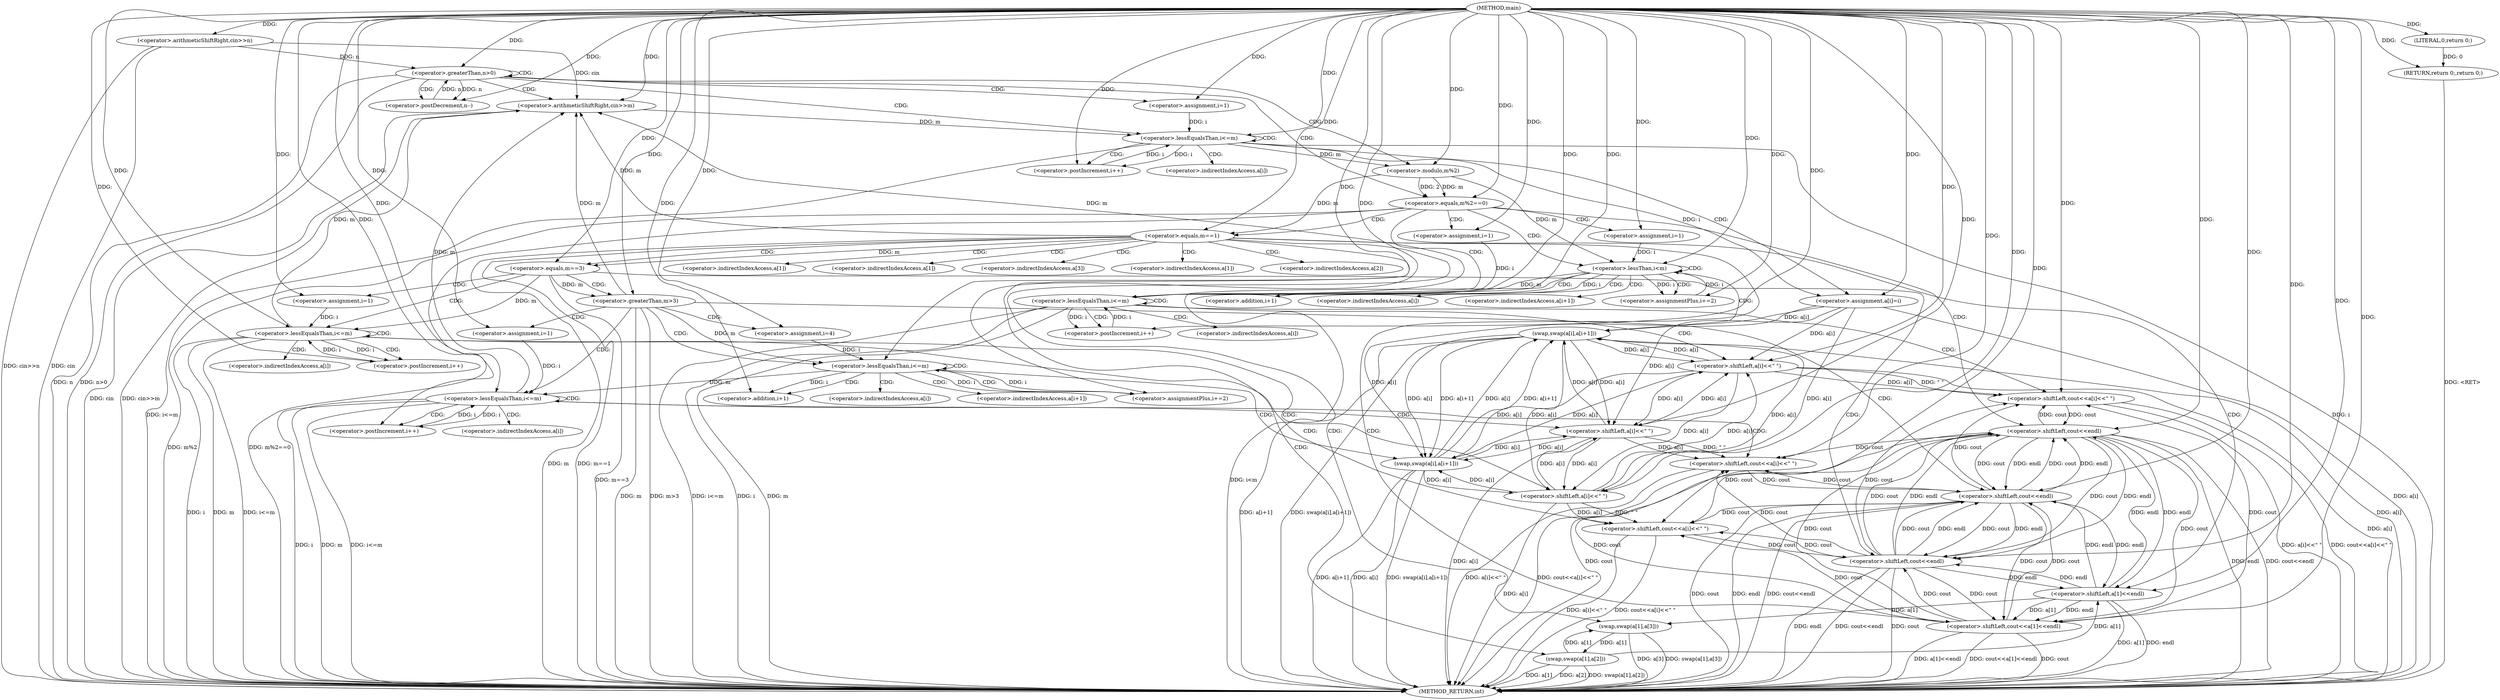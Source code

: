 digraph "main" {  
"1000116" [label = "(METHOD,main)" ]
"1000301" [label = "(METHOD_RETURN,int)" ]
"1000120" [label = "(<operator>.arithmeticShiftRight,cin>>n)" ]
"1000299" [label = "(RETURN,return 0;,return 0;)" ]
"1000124" [label = "(<operator>.greaterThan,n>0)" ]
"1000300" [label = "(LITERAL,0,return 0;)" ]
"1000128" [label = "(<operator>.arithmeticShiftRight,cin>>m)" ]
"1000297" [label = "(<operator>.postDecrement,n--)" ]
"1000133" [label = "(<operator>.assignment,i=1)" ]
"1000136" [label = "(<operator>.lessEqualsThan,i<=m)" ]
"1000139" [label = "(<operator>.postIncrement,i++)" ]
"1000148" [label = "(<operator>.equals,m%2==0)" ]
"1000142" [label = "(<operator>.assignment,a[i]=i)" ]
"1000192" [label = "(<operator>.shiftLeft,cout<<endl)" ]
"1000149" [label = "(<operator>.modulo,m%2)" ]
"1000156" [label = "(<operator>.assignment,i=1)" ]
"1000159" [label = "(<operator>.lessThan,i<m)" ]
"1000162" [label = "(<operator>.assignmentPlus,i+=2)" ]
"1000177" [label = "(<operator>.assignment,i=1)" ]
"1000180" [label = "(<operator>.lessEqualsThan,i<=m)" ]
"1000183" [label = "(<operator>.postIncrement,i++)" ]
"1000185" [label = "(<operator>.shiftLeft,cout<<a[i]<<\" \")" ]
"1000166" [label = "(swap,swap(a[i],a[i+1]))" ]
"1000198" [label = "(<operator>.equals,m==1)" ]
"1000201" [label = "(<operator>.shiftLeft,cout<<a[1]<<endl)" ]
"1000187" [label = "(<operator>.shiftLeft,a[i]<<\" \")" ]
"1000203" [label = "(<operator>.shiftLeft,a[1]<<endl)" ]
"1000210" [label = "(swap,swap(a[1],a[3]))" ]
"1000217" [label = "(swap,swap(a[1],a[2]))" ]
"1000172" [label = "(<operator>.addition,i+1)" ]
"1000225" [label = "(<operator>.equals,m==3)" ]
"1000246" [label = "(<operator>.shiftLeft,cout<<endl)" ]
"1000231" [label = "(<operator>.assignment,i=1)" ]
"1000234" [label = "(<operator>.lessEqualsThan,i<=m)" ]
"1000237" [label = "(<operator>.postIncrement,i++)" ]
"1000239" [label = "(<operator>.shiftLeft,cout<<a[i]<<\" \")" ]
"1000251" [label = "(<operator>.greaterThan,m>3)" ]
"1000294" [label = "(<operator>.shiftLeft,cout<<endl)" ]
"1000241" [label = "(<operator>.shiftLeft,a[i]<<\" \")" ]
"1000257" [label = "(<operator>.assignment,i=4)" ]
"1000260" [label = "(<operator>.lessEqualsThan,i<=m)" ]
"1000263" [label = "(<operator>.assignmentPlus,i+=2)" ]
"1000278" [label = "(<operator>.assignment,i=1)" ]
"1000281" [label = "(<operator>.lessEqualsThan,i<=m)" ]
"1000284" [label = "(<operator>.postIncrement,i++)" ]
"1000267" [label = "(swap,swap(a[i],a[i+1]))" ]
"1000287" [label = "(<operator>.shiftLeft,cout<<a[i]<<\" \")" ]
"1000289" [label = "(<operator>.shiftLeft,a[i]<<\" \")" ]
"1000273" [label = "(<operator>.addition,i+1)" ]
"1000143" [label = "(<operator>.indirectIndexAccess,a[i])" ]
"1000167" [label = "(<operator>.indirectIndexAccess,a[i])" ]
"1000170" [label = "(<operator>.indirectIndexAccess,a[i+1])" ]
"1000188" [label = "(<operator>.indirectIndexAccess,a[i])" ]
"1000204" [label = "(<operator>.indirectIndexAccess,a[1])" ]
"1000211" [label = "(<operator>.indirectIndexAccess,a[1])" ]
"1000214" [label = "(<operator>.indirectIndexAccess,a[3])" ]
"1000218" [label = "(<operator>.indirectIndexAccess,a[1])" ]
"1000221" [label = "(<operator>.indirectIndexAccess,a[2])" ]
"1000242" [label = "(<operator>.indirectIndexAccess,a[i])" ]
"1000268" [label = "(<operator>.indirectIndexAccess,a[i])" ]
"1000271" [label = "(<operator>.indirectIndexAccess,a[i+1])" ]
"1000290" [label = "(<operator>.indirectIndexAccess,a[i])" ]
  "1000299" -> "1000301"  [ label = "DDG: <RET>"] 
  "1000120" -> "1000301"  [ label = "DDG: cin"] 
  "1000120" -> "1000301"  [ label = "DDG: cin>>n"] 
  "1000124" -> "1000301"  [ label = "DDG: n"] 
  "1000124" -> "1000301"  [ label = "DDG: n>0"] 
  "1000128" -> "1000301"  [ label = "DDG: cin"] 
  "1000128" -> "1000301"  [ label = "DDG: cin>>m"] 
  "1000136" -> "1000301"  [ label = "DDG: i"] 
  "1000136" -> "1000301"  [ label = "DDG: i<=m"] 
  "1000148" -> "1000301"  [ label = "DDG: m%2"] 
  "1000148" -> "1000301"  [ label = "DDG: m%2==0"] 
  "1000198" -> "1000301"  [ label = "DDG: m"] 
  "1000198" -> "1000301"  [ label = "DDG: m==1"] 
  "1000210" -> "1000301"  [ label = "DDG: a[3]"] 
  "1000210" -> "1000301"  [ label = "DDG: swap(a[1],a[3])"] 
  "1000217" -> "1000301"  [ label = "DDG: a[1]"] 
  "1000217" -> "1000301"  [ label = "DDG: a[2]"] 
  "1000217" -> "1000301"  [ label = "DDG: swap(a[1],a[2])"] 
  "1000225" -> "1000301"  [ label = "DDG: m==3"] 
  "1000251" -> "1000301"  [ label = "DDG: m"] 
  "1000251" -> "1000301"  [ label = "DDG: m>3"] 
  "1000281" -> "1000301"  [ label = "DDG: i"] 
  "1000281" -> "1000301"  [ label = "DDG: m"] 
  "1000281" -> "1000301"  [ label = "DDG: i<=m"] 
  "1000294" -> "1000301"  [ label = "DDG: cout"] 
  "1000294" -> "1000301"  [ label = "DDG: endl"] 
  "1000294" -> "1000301"  [ label = "DDG: cout<<endl"] 
  "1000289" -> "1000301"  [ label = "DDG: a[i]"] 
  "1000287" -> "1000301"  [ label = "DDG: a[i]<<\" \""] 
  "1000287" -> "1000301"  [ label = "DDG: cout<<a[i]<<\" \""] 
  "1000267" -> "1000301"  [ label = "DDG: a[i]"] 
  "1000267" -> "1000301"  [ label = "DDG: a[i+1]"] 
  "1000267" -> "1000301"  [ label = "DDG: swap(a[i],a[i+1])"] 
  "1000234" -> "1000301"  [ label = "DDG: i"] 
  "1000234" -> "1000301"  [ label = "DDG: m"] 
  "1000234" -> "1000301"  [ label = "DDG: i<=m"] 
  "1000246" -> "1000301"  [ label = "DDG: cout"] 
  "1000246" -> "1000301"  [ label = "DDG: endl"] 
  "1000246" -> "1000301"  [ label = "DDG: cout<<endl"] 
  "1000241" -> "1000301"  [ label = "DDG: a[i]"] 
  "1000239" -> "1000301"  [ label = "DDG: a[i]<<\" \""] 
  "1000239" -> "1000301"  [ label = "DDG: cout<<a[i]<<\" \""] 
  "1000201" -> "1000301"  [ label = "DDG: cout"] 
  "1000203" -> "1000301"  [ label = "DDG: a[1]"] 
  "1000203" -> "1000301"  [ label = "DDG: endl"] 
  "1000201" -> "1000301"  [ label = "DDG: a[1]<<endl"] 
  "1000201" -> "1000301"  [ label = "DDG: cout<<a[1]<<endl"] 
  "1000159" -> "1000301"  [ label = "DDG: i<m"] 
  "1000180" -> "1000301"  [ label = "DDG: i"] 
  "1000180" -> "1000301"  [ label = "DDG: m"] 
  "1000180" -> "1000301"  [ label = "DDG: i<=m"] 
  "1000192" -> "1000301"  [ label = "DDG: cout"] 
  "1000192" -> "1000301"  [ label = "DDG: endl"] 
  "1000192" -> "1000301"  [ label = "DDG: cout<<endl"] 
  "1000187" -> "1000301"  [ label = "DDG: a[i]"] 
  "1000185" -> "1000301"  [ label = "DDG: a[i]<<\" \""] 
  "1000185" -> "1000301"  [ label = "DDG: cout<<a[i]<<\" \""] 
  "1000166" -> "1000301"  [ label = "DDG: a[i]"] 
  "1000166" -> "1000301"  [ label = "DDG: a[i+1]"] 
  "1000166" -> "1000301"  [ label = "DDG: swap(a[i],a[i+1])"] 
  "1000142" -> "1000301"  [ label = "DDG: a[i]"] 
  "1000300" -> "1000299"  [ label = "DDG: 0"] 
  "1000116" -> "1000299"  [ label = "DDG: "] 
  "1000116" -> "1000120"  [ label = "DDG: "] 
  "1000116" -> "1000300"  [ label = "DDG: "] 
  "1000120" -> "1000124"  [ label = "DDG: n"] 
  "1000297" -> "1000124"  [ label = "DDG: n"] 
  "1000116" -> "1000124"  [ label = "DDG: "] 
  "1000120" -> "1000128"  [ label = "DDG: cin"] 
  "1000116" -> "1000128"  [ label = "DDG: "] 
  "1000198" -> "1000128"  [ label = "DDG: m"] 
  "1000251" -> "1000128"  [ label = "DDG: m"] 
  "1000281" -> "1000128"  [ label = "DDG: m"] 
  "1000234" -> "1000128"  [ label = "DDG: m"] 
  "1000180" -> "1000128"  [ label = "DDG: m"] 
  "1000116" -> "1000133"  [ label = "DDG: "] 
  "1000124" -> "1000297"  [ label = "DDG: n"] 
  "1000116" -> "1000297"  [ label = "DDG: "] 
  "1000133" -> "1000136"  [ label = "DDG: i"] 
  "1000139" -> "1000136"  [ label = "DDG: i"] 
  "1000116" -> "1000136"  [ label = "DDG: "] 
  "1000128" -> "1000136"  [ label = "DDG: m"] 
  "1000116" -> "1000139"  [ label = "DDG: "] 
  "1000136" -> "1000139"  [ label = "DDG: i"] 
  "1000136" -> "1000142"  [ label = "DDG: i"] 
  "1000116" -> "1000142"  [ label = "DDG: "] 
  "1000149" -> "1000148"  [ label = "DDG: 2"] 
  "1000149" -> "1000148"  [ label = "DDG: m"] 
  "1000116" -> "1000148"  [ label = "DDG: "] 
  "1000136" -> "1000149"  [ label = "DDG: m"] 
  "1000116" -> "1000149"  [ label = "DDG: "] 
  "1000116" -> "1000156"  [ label = "DDG: "] 
  "1000116" -> "1000162"  [ label = "DDG: "] 
  "1000116" -> "1000177"  [ label = "DDG: "] 
  "1000294" -> "1000192"  [ label = "DDG: cout"] 
  "1000246" -> "1000192"  [ label = "DDG: cout"] 
  "1000201" -> "1000192"  [ label = "DDG: cout"] 
  "1000185" -> "1000192"  [ label = "DDG: cout"] 
  "1000116" -> "1000192"  [ label = "DDG: "] 
  "1000294" -> "1000192"  [ label = "DDG: endl"] 
  "1000246" -> "1000192"  [ label = "DDG: endl"] 
  "1000203" -> "1000192"  [ label = "DDG: endl"] 
  "1000156" -> "1000159"  [ label = "DDG: i"] 
  "1000162" -> "1000159"  [ label = "DDG: i"] 
  "1000116" -> "1000159"  [ label = "DDG: "] 
  "1000149" -> "1000159"  [ label = "DDG: m"] 
  "1000159" -> "1000162"  [ label = "DDG: i"] 
  "1000177" -> "1000180"  [ label = "DDG: i"] 
  "1000183" -> "1000180"  [ label = "DDG: i"] 
  "1000116" -> "1000180"  [ label = "DDG: "] 
  "1000159" -> "1000180"  [ label = "DDG: m"] 
  "1000180" -> "1000183"  [ label = "DDG: i"] 
  "1000116" -> "1000183"  [ label = "DDG: "] 
  "1000294" -> "1000185"  [ label = "DDG: cout"] 
  "1000246" -> "1000185"  [ label = "DDG: cout"] 
  "1000201" -> "1000185"  [ label = "DDG: cout"] 
  "1000192" -> "1000185"  [ label = "DDG: cout"] 
  "1000116" -> "1000185"  [ label = "DDG: "] 
  "1000187" -> "1000185"  [ label = "DDG: a[i]"] 
  "1000187" -> "1000185"  [ label = "DDG: \" \""] 
  "1000289" -> "1000166"  [ label = "DDG: a[i]"] 
  "1000267" -> "1000166"  [ label = "DDG: a[i]"] 
  "1000241" -> "1000166"  [ label = "DDG: a[i]"] 
  "1000187" -> "1000166"  [ label = "DDG: a[i]"] 
  "1000142" -> "1000166"  [ label = "DDG: a[i]"] 
  "1000267" -> "1000166"  [ label = "DDG: a[i+1]"] 
  "1000289" -> "1000187"  [ label = "DDG: a[i]"] 
  "1000267" -> "1000187"  [ label = "DDG: a[i]"] 
  "1000241" -> "1000187"  [ label = "DDG: a[i]"] 
  "1000166" -> "1000187"  [ label = "DDG: a[i]"] 
  "1000142" -> "1000187"  [ label = "DDG: a[i]"] 
  "1000116" -> "1000187"  [ label = "DDG: "] 
  "1000149" -> "1000198"  [ label = "DDG: m"] 
  "1000116" -> "1000198"  [ label = "DDG: "] 
  "1000294" -> "1000201"  [ label = "DDG: cout"] 
  "1000246" -> "1000201"  [ label = "DDG: cout"] 
  "1000192" -> "1000201"  [ label = "DDG: cout"] 
  "1000116" -> "1000201"  [ label = "DDG: "] 
  "1000203" -> "1000201"  [ label = "DDG: endl"] 
  "1000203" -> "1000201"  [ label = "DDG: a[1]"] 
  "1000217" -> "1000203"  [ label = "DDG: a[1]"] 
  "1000294" -> "1000203"  [ label = "DDG: endl"] 
  "1000246" -> "1000203"  [ label = "DDG: endl"] 
  "1000192" -> "1000203"  [ label = "DDG: endl"] 
  "1000116" -> "1000203"  [ label = "DDG: "] 
  "1000159" -> "1000172"  [ label = "DDG: i"] 
  "1000116" -> "1000172"  [ label = "DDG: "] 
  "1000217" -> "1000210"  [ label = "DDG: a[1]"] 
  "1000203" -> "1000210"  [ label = "DDG: a[1]"] 
  "1000210" -> "1000217"  [ label = "DDG: a[1]"] 
  "1000198" -> "1000225"  [ label = "DDG: m"] 
  "1000116" -> "1000225"  [ label = "DDG: "] 
  "1000116" -> "1000231"  [ label = "DDG: "] 
  "1000294" -> "1000246"  [ label = "DDG: cout"] 
  "1000239" -> "1000246"  [ label = "DDG: cout"] 
  "1000201" -> "1000246"  [ label = "DDG: cout"] 
  "1000192" -> "1000246"  [ label = "DDG: cout"] 
  "1000116" -> "1000246"  [ label = "DDG: "] 
  "1000294" -> "1000246"  [ label = "DDG: endl"] 
  "1000203" -> "1000246"  [ label = "DDG: endl"] 
  "1000192" -> "1000246"  [ label = "DDG: endl"] 
  "1000231" -> "1000234"  [ label = "DDG: i"] 
  "1000237" -> "1000234"  [ label = "DDG: i"] 
  "1000116" -> "1000234"  [ label = "DDG: "] 
  "1000225" -> "1000234"  [ label = "DDG: m"] 
  "1000234" -> "1000237"  [ label = "DDG: i"] 
  "1000116" -> "1000237"  [ label = "DDG: "] 
  "1000294" -> "1000239"  [ label = "DDG: cout"] 
  "1000246" -> "1000239"  [ label = "DDG: cout"] 
  "1000201" -> "1000239"  [ label = "DDG: cout"] 
  "1000192" -> "1000239"  [ label = "DDG: cout"] 
  "1000116" -> "1000239"  [ label = "DDG: "] 
  "1000241" -> "1000239"  [ label = "DDG: \" \""] 
  "1000241" -> "1000239"  [ label = "DDG: a[i]"] 
  "1000225" -> "1000251"  [ label = "DDG: m"] 
  "1000116" -> "1000251"  [ label = "DDG: "] 
  "1000289" -> "1000241"  [ label = "DDG: a[i]"] 
  "1000267" -> "1000241"  [ label = "DDG: a[i]"] 
  "1000187" -> "1000241"  [ label = "DDG: a[i]"] 
  "1000166" -> "1000241"  [ label = "DDG: a[i]"] 
  "1000142" -> "1000241"  [ label = "DDG: a[i]"] 
  "1000116" -> "1000241"  [ label = "DDG: "] 
  "1000116" -> "1000257"  [ label = "DDG: "] 
  "1000116" -> "1000263"  [ label = "DDG: "] 
  "1000116" -> "1000278"  [ label = "DDG: "] 
  "1000287" -> "1000294"  [ label = "DDG: cout"] 
  "1000246" -> "1000294"  [ label = "DDG: cout"] 
  "1000201" -> "1000294"  [ label = "DDG: cout"] 
  "1000192" -> "1000294"  [ label = "DDG: cout"] 
  "1000116" -> "1000294"  [ label = "DDG: "] 
  "1000246" -> "1000294"  [ label = "DDG: endl"] 
  "1000203" -> "1000294"  [ label = "DDG: endl"] 
  "1000192" -> "1000294"  [ label = "DDG: endl"] 
  "1000257" -> "1000260"  [ label = "DDG: i"] 
  "1000263" -> "1000260"  [ label = "DDG: i"] 
  "1000116" -> "1000260"  [ label = "DDG: "] 
  "1000251" -> "1000260"  [ label = "DDG: m"] 
  "1000260" -> "1000263"  [ label = "DDG: i"] 
  "1000278" -> "1000281"  [ label = "DDG: i"] 
  "1000284" -> "1000281"  [ label = "DDG: i"] 
  "1000116" -> "1000281"  [ label = "DDG: "] 
  "1000260" -> "1000281"  [ label = "DDG: m"] 
  "1000281" -> "1000284"  [ label = "DDG: i"] 
  "1000116" -> "1000284"  [ label = "DDG: "] 
  "1000289" -> "1000267"  [ label = "DDG: a[i]"] 
  "1000241" -> "1000267"  [ label = "DDG: a[i]"] 
  "1000187" -> "1000267"  [ label = "DDG: a[i]"] 
  "1000166" -> "1000267"  [ label = "DDG: a[i]"] 
  "1000142" -> "1000267"  [ label = "DDG: a[i]"] 
  "1000166" -> "1000267"  [ label = "DDG: a[i+1]"] 
  "1000294" -> "1000287"  [ label = "DDG: cout"] 
  "1000246" -> "1000287"  [ label = "DDG: cout"] 
  "1000201" -> "1000287"  [ label = "DDG: cout"] 
  "1000192" -> "1000287"  [ label = "DDG: cout"] 
  "1000116" -> "1000287"  [ label = "DDG: "] 
  "1000289" -> "1000287"  [ label = "DDG: a[i]"] 
  "1000289" -> "1000287"  [ label = "DDG: \" \""] 
  "1000267" -> "1000289"  [ label = "DDG: a[i]"] 
  "1000241" -> "1000289"  [ label = "DDG: a[i]"] 
  "1000187" -> "1000289"  [ label = "DDG: a[i]"] 
  "1000166" -> "1000289"  [ label = "DDG: a[i]"] 
  "1000142" -> "1000289"  [ label = "DDG: a[i]"] 
  "1000116" -> "1000289"  [ label = "DDG: "] 
  "1000260" -> "1000273"  [ label = "DDG: i"] 
  "1000116" -> "1000273"  [ label = "DDG: "] 
  "1000124" -> "1000128"  [ label = "CDG: "] 
  "1000124" -> "1000148"  [ label = "CDG: "] 
  "1000124" -> "1000133"  [ label = "CDG: "] 
  "1000124" -> "1000149"  [ label = "CDG: "] 
  "1000124" -> "1000297"  [ label = "CDG: "] 
  "1000124" -> "1000136"  [ label = "CDG: "] 
  "1000124" -> "1000124"  [ label = "CDG: "] 
  "1000136" -> "1000142"  [ label = "CDG: "] 
  "1000136" -> "1000139"  [ label = "CDG: "] 
  "1000136" -> "1000136"  [ label = "CDG: "] 
  "1000136" -> "1000143"  [ label = "CDG: "] 
  "1000148" -> "1000156"  [ label = "CDG: "] 
  "1000148" -> "1000180"  [ label = "CDG: "] 
  "1000148" -> "1000192"  [ label = "CDG: "] 
  "1000148" -> "1000198"  [ label = "CDG: "] 
  "1000148" -> "1000159"  [ label = "CDG: "] 
  "1000148" -> "1000177"  [ label = "CDG: "] 
  "1000159" -> "1000166"  [ label = "CDG: "] 
  "1000159" -> "1000167"  [ label = "CDG: "] 
  "1000159" -> "1000172"  [ label = "CDG: "] 
  "1000159" -> "1000159"  [ label = "CDG: "] 
  "1000159" -> "1000170"  [ label = "CDG: "] 
  "1000159" -> "1000162"  [ label = "CDG: "] 
  "1000180" -> "1000180"  [ label = "CDG: "] 
  "1000180" -> "1000183"  [ label = "CDG: "] 
  "1000180" -> "1000188"  [ label = "CDG: "] 
  "1000180" -> "1000187"  [ label = "CDG: "] 
  "1000180" -> "1000185"  [ label = "CDG: "] 
  "1000198" -> "1000211"  [ label = "CDG: "] 
  "1000198" -> "1000221"  [ label = "CDG: "] 
  "1000198" -> "1000204"  [ label = "CDG: "] 
  "1000198" -> "1000210"  [ label = "CDG: "] 
  "1000198" -> "1000214"  [ label = "CDG: "] 
  "1000198" -> "1000201"  [ label = "CDG: "] 
  "1000198" -> "1000217"  [ label = "CDG: "] 
  "1000198" -> "1000225"  [ label = "CDG: "] 
  "1000198" -> "1000203"  [ label = "CDG: "] 
  "1000198" -> "1000218"  [ label = "CDG: "] 
  "1000225" -> "1000251"  [ label = "CDG: "] 
  "1000225" -> "1000246"  [ label = "CDG: "] 
  "1000225" -> "1000234"  [ label = "CDG: "] 
  "1000225" -> "1000231"  [ label = "CDG: "] 
  "1000234" -> "1000242"  [ label = "CDG: "] 
  "1000234" -> "1000239"  [ label = "CDG: "] 
  "1000234" -> "1000234"  [ label = "CDG: "] 
  "1000234" -> "1000237"  [ label = "CDG: "] 
  "1000234" -> "1000241"  [ label = "CDG: "] 
  "1000251" -> "1000294"  [ label = "CDG: "] 
  "1000251" -> "1000260"  [ label = "CDG: "] 
  "1000251" -> "1000281"  [ label = "CDG: "] 
  "1000251" -> "1000257"  [ label = "CDG: "] 
  "1000251" -> "1000278"  [ label = "CDG: "] 
  "1000260" -> "1000268"  [ label = "CDG: "] 
  "1000260" -> "1000260"  [ label = "CDG: "] 
  "1000260" -> "1000273"  [ label = "CDG: "] 
  "1000260" -> "1000263"  [ label = "CDG: "] 
  "1000260" -> "1000271"  [ label = "CDG: "] 
  "1000260" -> "1000267"  [ label = "CDG: "] 
  "1000281" -> "1000281"  [ label = "CDG: "] 
  "1000281" -> "1000284"  [ label = "CDG: "] 
  "1000281" -> "1000289"  [ label = "CDG: "] 
  "1000281" -> "1000290"  [ label = "CDG: "] 
  "1000281" -> "1000287"  [ label = "CDG: "] 
}
